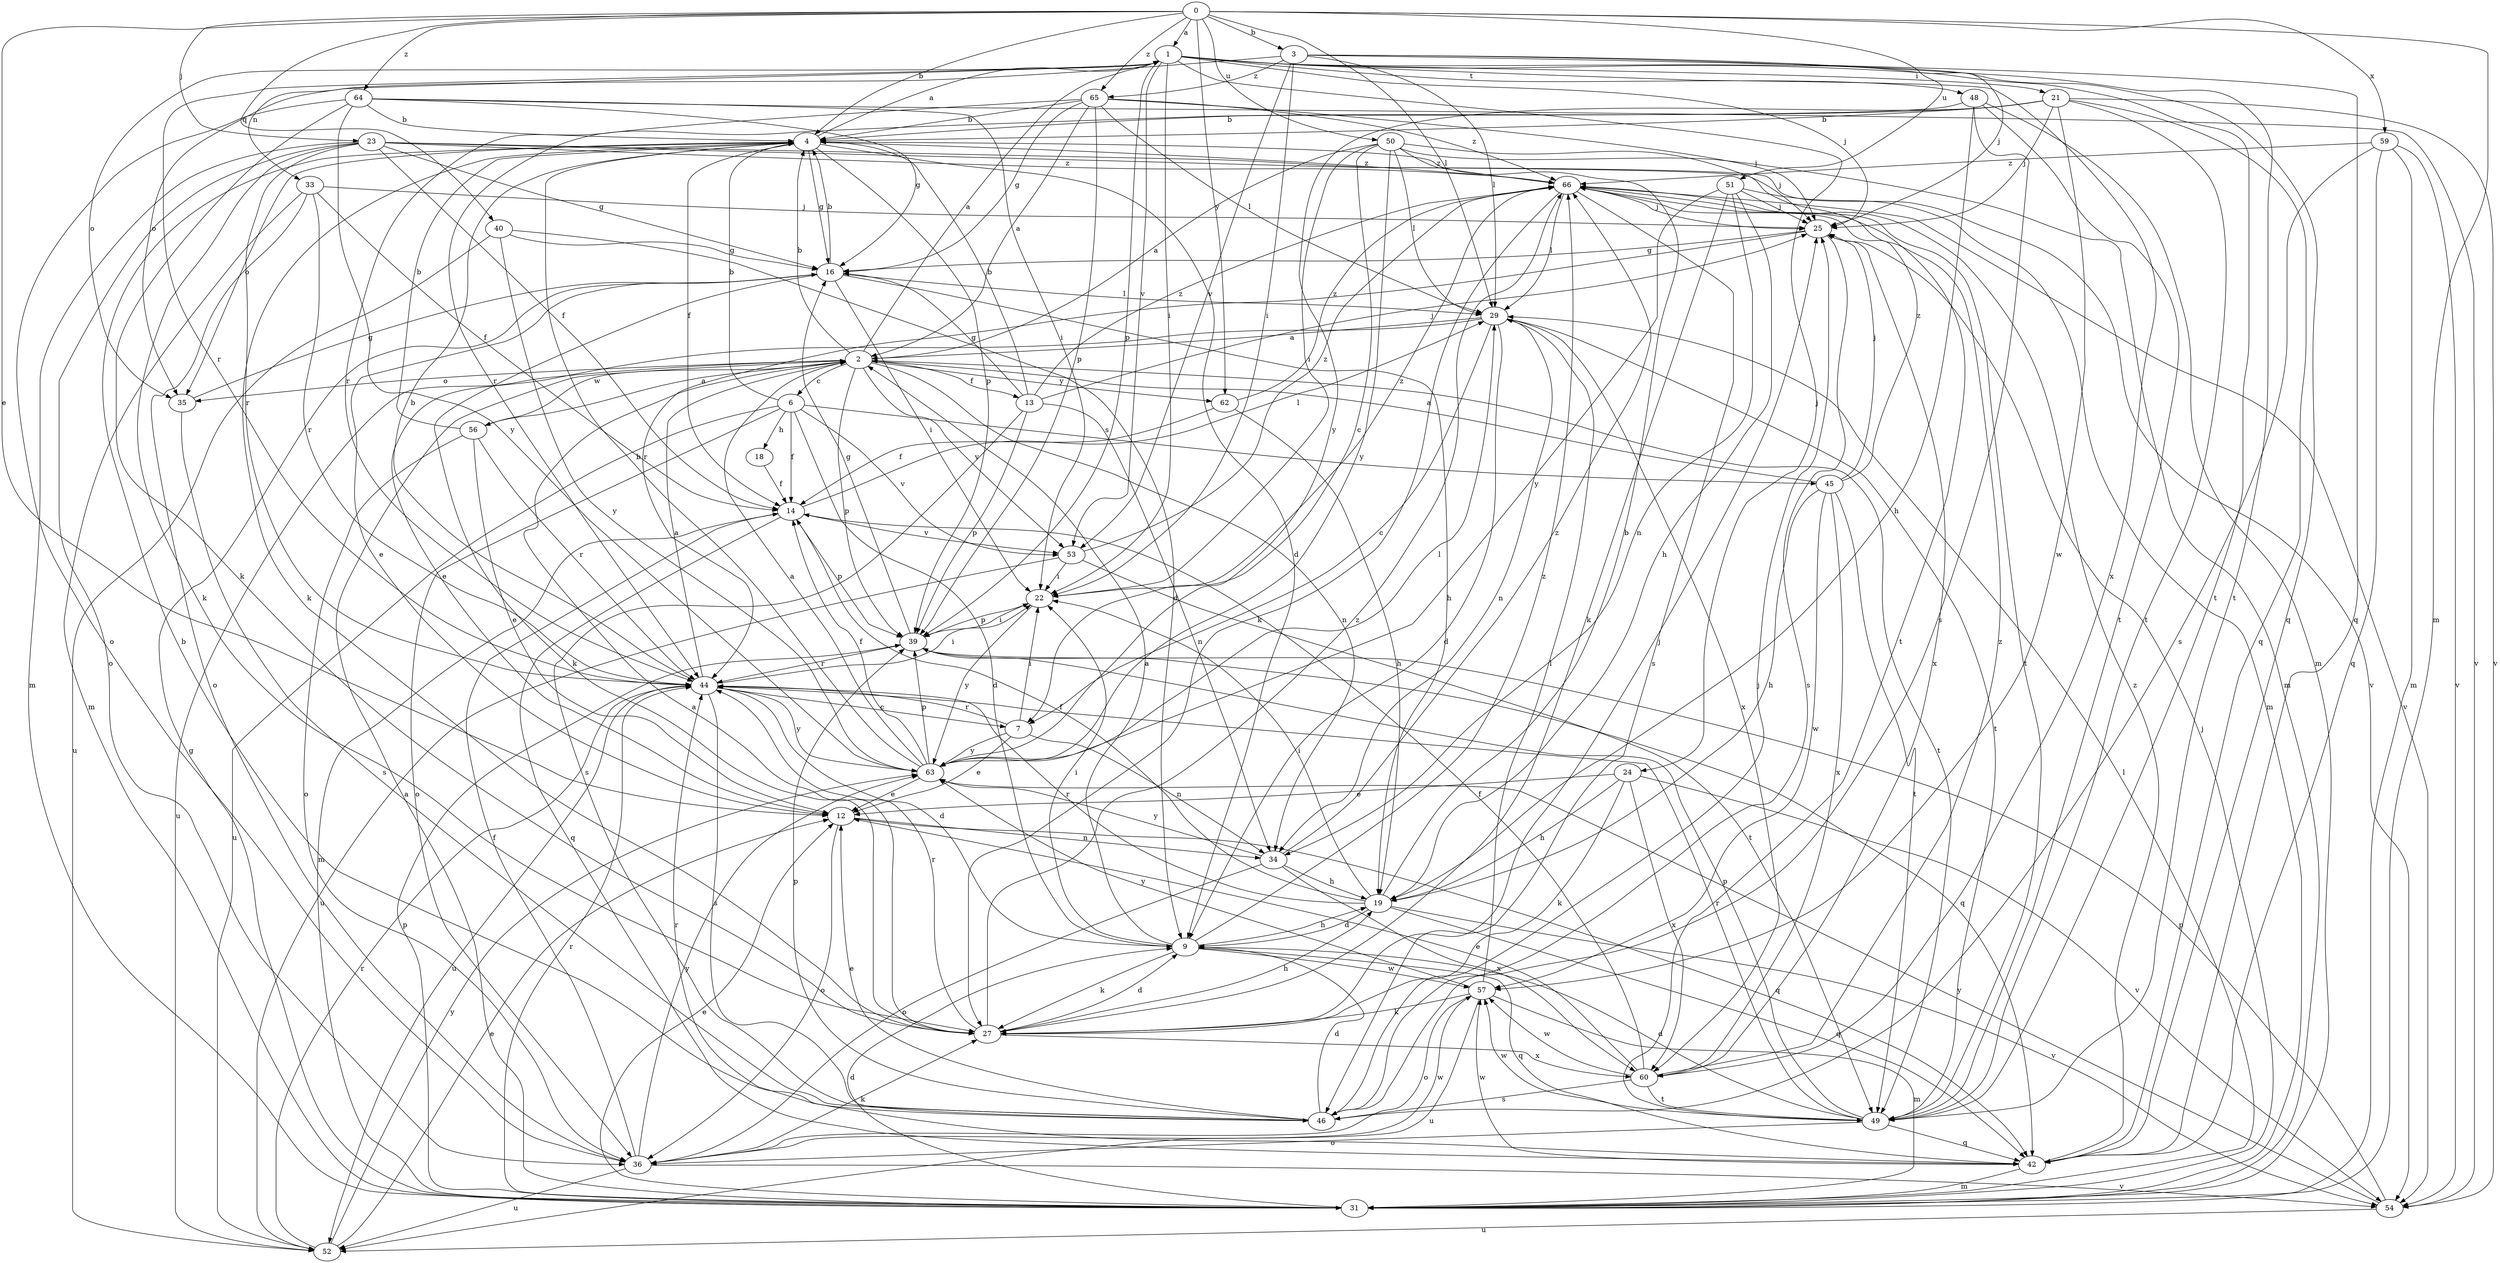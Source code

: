 strict digraph  {
0;
1;
2;
3;
4;
6;
7;
9;
12;
13;
14;
16;
18;
19;
21;
22;
23;
24;
25;
27;
29;
31;
33;
34;
35;
36;
39;
40;
42;
44;
45;
46;
48;
49;
50;
51;
52;
53;
54;
56;
57;
59;
60;
62;
63;
64;
65;
66;
0 -> 1  [label=a];
0 -> 3  [label=b];
0 -> 4  [label=b];
0 -> 12  [label=e];
0 -> 23  [label=j];
0 -> 29  [label=l];
0 -> 31  [label=m];
0 -> 40  [label=q];
0 -> 50  [label=u];
0 -> 51  [label=u];
0 -> 59  [label=x];
0 -> 62  [label=y];
0 -> 64  [label=z];
0 -> 65  [label=z];
1 -> 21  [label=i];
1 -> 22  [label=i];
1 -> 24  [label=j];
1 -> 25  [label=j];
1 -> 33  [label=n];
1 -> 35  [label=o];
1 -> 39  [label=p];
1 -> 42  [label=q];
1 -> 44  [label=r];
1 -> 48  [label=t];
1 -> 49  [label=t];
1 -> 53  [label=v];
1 -> 60  [label=x];
2 -> 1  [label=a];
2 -> 4  [label=b];
2 -> 6  [label=c];
2 -> 13  [label=f];
2 -> 34  [label=n];
2 -> 35  [label=o];
2 -> 39  [label=p];
2 -> 49  [label=t];
2 -> 52  [label=u];
2 -> 53  [label=v];
2 -> 56  [label=w];
2 -> 62  [label=y];
3 -> 22  [label=i];
3 -> 25  [label=j];
3 -> 29  [label=l];
3 -> 35  [label=o];
3 -> 42  [label=q];
3 -> 49  [label=t];
3 -> 53  [label=v];
3 -> 65  [label=z];
4 -> 1  [label=a];
4 -> 9  [label=d];
4 -> 14  [label=f];
4 -> 16  [label=g];
4 -> 27  [label=k];
4 -> 35  [label=o];
4 -> 39  [label=p];
4 -> 66  [label=z];
6 -> 4  [label=b];
6 -> 9  [label=d];
6 -> 14  [label=f];
6 -> 18  [label=h];
6 -> 36  [label=o];
6 -> 45  [label=s];
6 -> 52  [label=u];
6 -> 53  [label=v];
7 -> 12  [label=e];
7 -> 22  [label=i];
7 -> 34  [label=n];
7 -> 44  [label=r];
7 -> 63  [label=y];
9 -> 2  [label=a];
9 -> 19  [label=h];
9 -> 22  [label=i];
9 -> 27  [label=k];
9 -> 42  [label=q];
9 -> 57  [label=w];
9 -> 66  [label=z];
12 -> 34  [label=n];
12 -> 36  [label=o];
12 -> 42  [label=q];
13 -> 4  [label=b];
13 -> 16  [label=g];
13 -> 25  [label=j];
13 -> 34  [label=n];
13 -> 39  [label=p];
13 -> 46  [label=s];
13 -> 66  [label=z];
14 -> 29  [label=l];
14 -> 31  [label=m];
14 -> 39  [label=p];
14 -> 42  [label=q];
14 -> 53  [label=v];
16 -> 4  [label=b];
16 -> 12  [label=e];
16 -> 19  [label=h];
16 -> 22  [label=i];
16 -> 27  [label=k];
16 -> 29  [label=l];
18 -> 14  [label=f];
19 -> 4  [label=b];
19 -> 9  [label=d];
19 -> 14  [label=f];
19 -> 22  [label=i];
19 -> 42  [label=q];
19 -> 44  [label=r];
19 -> 54  [label=v];
21 -> 4  [label=b];
21 -> 25  [label=j];
21 -> 42  [label=q];
21 -> 44  [label=r];
21 -> 49  [label=t];
21 -> 54  [label=v];
21 -> 57  [label=w];
21 -> 63  [label=y];
22 -> 39  [label=p];
22 -> 63  [label=y];
22 -> 66  [label=z];
23 -> 14  [label=f];
23 -> 16  [label=g];
23 -> 27  [label=k];
23 -> 31  [label=m];
23 -> 36  [label=o];
23 -> 44  [label=r];
23 -> 49  [label=t];
23 -> 54  [label=v];
23 -> 66  [label=z];
24 -> 12  [label=e];
24 -> 19  [label=h];
24 -> 27  [label=k];
24 -> 54  [label=v];
24 -> 60  [label=x];
25 -> 16  [label=g];
25 -> 44  [label=r];
25 -> 46  [label=s];
25 -> 60  [label=x];
27 -> 2  [label=a];
27 -> 9  [label=d];
27 -> 19  [label=h];
27 -> 25  [label=j];
27 -> 44  [label=r];
27 -> 60  [label=x];
27 -> 66  [label=z];
29 -> 2  [label=a];
29 -> 7  [label=c];
29 -> 9  [label=d];
29 -> 12  [label=e];
29 -> 34  [label=n];
29 -> 49  [label=t];
29 -> 60  [label=x];
31 -> 2  [label=a];
31 -> 9  [label=d];
31 -> 12  [label=e];
31 -> 16  [label=g];
31 -> 25  [label=j];
31 -> 29  [label=l];
31 -> 39  [label=p];
31 -> 44  [label=r];
33 -> 14  [label=f];
33 -> 25  [label=j];
33 -> 31  [label=m];
33 -> 36  [label=o];
33 -> 44  [label=r];
34 -> 19  [label=h];
34 -> 36  [label=o];
34 -> 60  [label=x];
34 -> 63  [label=y];
34 -> 66  [label=z];
35 -> 16  [label=g];
35 -> 46  [label=s];
36 -> 14  [label=f];
36 -> 27  [label=k];
36 -> 52  [label=u];
36 -> 54  [label=v];
36 -> 57  [label=w];
36 -> 63  [label=y];
39 -> 16  [label=g];
39 -> 22  [label=i];
39 -> 42  [label=q];
39 -> 44  [label=r];
40 -> 9  [label=d];
40 -> 16  [label=g];
40 -> 52  [label=u];
40 -> 63  [label=y];
42 -> 31  [label=m];
42 -> 44  [label=r];
42 -> 57  [label=w];
42 -> 66  [label=z];
44 -> 2  [label=a];
44 -> 4  [label=b];
44 -> 7  [label=c];
44 -> 9  [label=d];
44 -> 22  [label=i];
44 -> 46  [label=s];
44 -> 52  [label=u];
44 -> 63  [label=y];
45 -> 2  [label=a];
45 -> 19  [label=h];
45 -> 25  [label=j];
45 -> 49  [label=t];
45 -> 57  [label=w];
45 -> 60  [label=x];
45 -> 66  [label=z];
46 -> 4  [label=b];
46 -> 9  [label=d];
46 -> 12  [label=e];
46 -> 25  [label=j];
46 -> 39  [label=p];
48 -> 4  [label=b];
48 -> 19  [label=h];
48 -> 31  [label=m];
48 -> 46  [label=s];
48 -> 49  [label=t];
49 -> 9  [label=d];
49 -> 36  [label=o];
49 -> 39  [label=p];
49 -> 42  [label=q];
49 -> 44  [label=r];
49 -> 57  [label=w];
50 -> 2  [label=a];
50 -> 7  [label=c];
50 -> 22  [label=i];
50 -> 25  [label=j];
50 -> 29  [label=l];
50 -> 31  [label=m];
50 -> 63  [label=y];
50 -> 66  [label=z];
51 -> 19  [label=h];
51 -> 25  [label=j];
51 -> 27  [label=k];
51 -> 31  [label=m];
51 -> 34  [label=n];
51 -> 63  [label=y];
52 -> 12  [label=e];
52 -> 44  [label=r];
52 -> 63  [label=y];
53 -> 22  [label=i];
53 -> 49  [label=t];
53 -> 52  [label=u];
53 -> 66  [label=z];
54 -> 39  [label=p];
54 -> 52  [label=u];
54 -> 63  [label=y];
56 -> 2  [label=a];
56 -> 4  [label=b];
56 -> 12  [label=e];
56 -> 36  [label=o];
56 -> 44  [label=r];
57 -> 27  [label=k];
57 -> 29  [label=l];
57 -> 31  [label=m];
57 -> 36  [label=o];
57 -> 52  [label=u];
57 -> 63  [label=y];
59 -> 31  [label=m];
59 -> 42  [label=q];
59 -> 46  [label=s];
59 -> 54  [label=v];
59 -> 66  [label=z];
60 -> 12  [label=e];
60 -> 14  [label=f];
60 -> 46  [label=s];
60 -> 49  [label=t];
60 -> 57  [label=w];
60 -> 66  [label=z];
62 -> 14  [label=f];
62 -> 19  [label=h];
62 -> 66  [label=z];
63 -> 2  [label=a];
63 -> 4  [label=b];
63 -> 12  [label=e];
63 -> 14  [label=f];
63 -> 29  [label=l];
63 -> 39  [label=p];
64 -> 4  [label=b];
64 -> 16  [label=g];
64 -> 22  [label=i];
64 -> 27  [label=k];
64 -> 36  [label=o];
64 -> 54  [label=v];
64 -> 63  [label=y];
65 -> 2  [label=a];
65 -> 4  [label=b];
65 -> 16  [label=g];
65 -> 25  [label=j];
65 -> 29  [label=l];
65 -> 39  [label=p];
65 -> 44  [label=r];
65 -> 66  [label=z];
66 -> 25  [label=j];
66 -> 27  [label=k];
66 -> 29  [label=l];
66 -> 46  [label=s];
66 -> 49  [label=t];
66 -> 54  [label=v];
}

